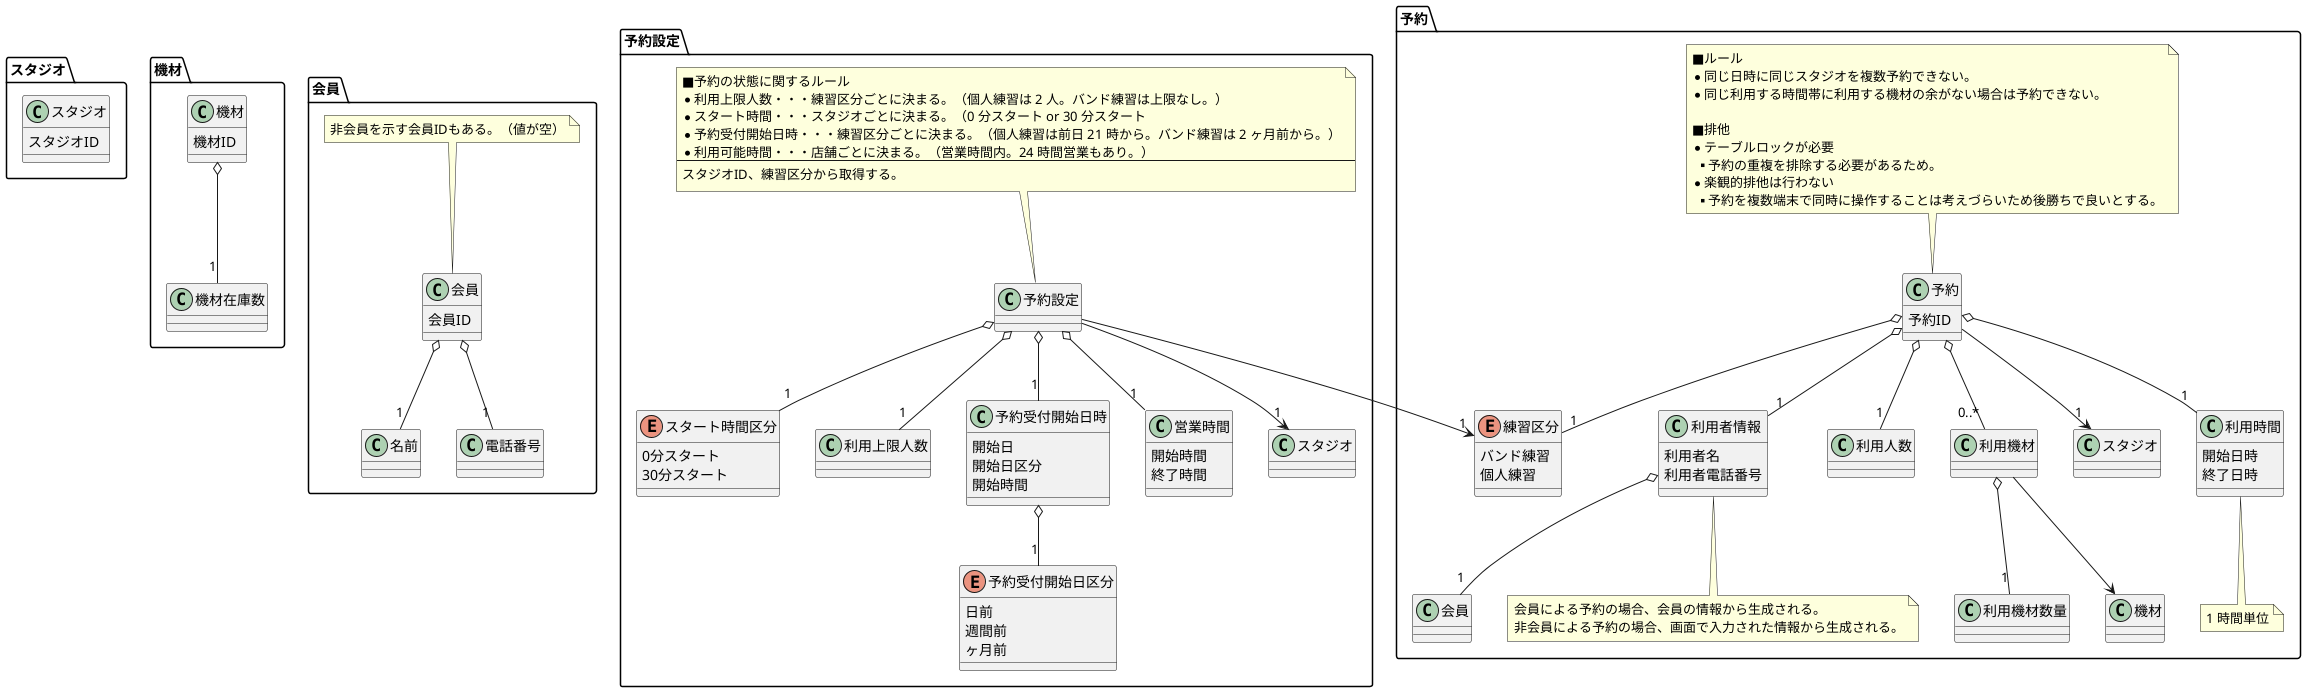 @startuml DomainModel

package スタジオ {
    class スタジオ {
        スタジオID
    }
}

package 機材 {
    class 機材 {
        機材ID
    }

    class 機材在庫数

    機材 o-- "1" 機材在庫数
}

package 会員 {
    class 会員 {
        会員ID
    }

    class 名前
    class 電話番号

    会員 o-- "1" 名前
    会員 o-- "1" 電話番号

    note top of 会員
    非会員を示す会員IDもある。（値が空）
    end note
}

package 予約 {
    class 予約 {
        予約ID
    }

    class 利用時間 {
        開始日時
        終了日時
    }

    class 利用者情報 {
        利用者名
        利用者電話番号
    }
    利用者情報 o-- "1" 会員

    note bottom of 利用者情報
    会員による予約の場合、会員の情報から生成される。
    非会員による予約の場合、画面で入力された情報から生成される。
    end note

    note bottom of 利用時間
    1 時間単位
    end note

    class 利用人数

    enum 練習区分 {
        バンド練習
        個人練習
    }

    class 利用機材
    class 利用機材数量
    利用機材 --> 機材
    利用機材 o-- "1" 利用機材数量

    予約 --> "1" スタジオ
    予約 o-- "1" 利用時間
    予約 o-- "1" 利用者情報
    予約 o-- "1" 利用人数
    予約 o-- "1" 練習区分
    予約 o-- "0..*" 利用機材

    note top of 予約
    ■ルール
    * 同じ日時に同じスタジオを複数予約できない。
    * 同じ利用する時間帯に利用する機材の余がない場合は予約できない。

    ■排他
    * テーブルロックが必要
    ** 予約の重複を排除する必要があるため。
    * 楽観的排他は行わない
    ** 予約を複数端末で同時に操作することは考えづらいため後勝ちで良いとする。
    end note
}

package 予約設定 {
    class 予約設定

    enum スタート時間区分 {
        0分スタート
        30分スタート
    }

    class 利用上限人数

    class 予約受付開始日時 {
        開始日
        開始日区分
        開始時間
    }
    enum 予約受付開始日区分 {
        日前
        週間前
        ヶ月前
    }
    予約受付開始日時 o-- "1" 予約受付開始日区分

    class 営業時間 {
        開始時間
        終了時間
    }

    予約設定 --> "1" スタジオ
    予約設定 --> "1" 練習区分
    予約設定 o-- "1" スタート時間区分
    予約設定 o-- "1" 利用上限人数
    予約設定 o-- "1" 予約受付開始日時
    予約設定 o-- "1" 営業時間

    note top of 予約設定
    ■予約の状態に関するルール
    * 利用上限人数・・・練習区分ごとに決まる。（個人練習は 2 人。バンド練習は上限なし。）
    * スタート時間・・・スタジオごとに決まる。（0 分スタート or 30 分スタート
    * 予約受付開始日時・・・練習区分ごとに決まる。（個人練習は前日 21 時から。バンド練習は 2 ヶ月前から。）
    * 利用可能時間・・・店舗ごとに決まる。（営業時間内。24 時間営業もあり。）
    ---
    スタジオID、練習区分から取得する。
    end note
}

@enduml

